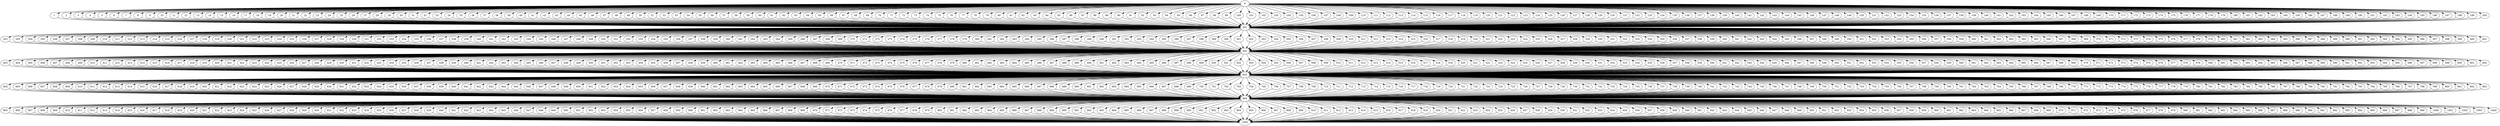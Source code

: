 digraph dag {
	0 -> 1;
	0 -> 2;
	0 -> 3;
	0 -> 4;
	0 -> 5;
	0 -> 6;
	0 -> 7;
	0 -> 8;
	0 -> 9;
	0 -> 10;
	0 -> 11;
	0 -> 12;
	0 -> 13;
	0 -> 14;
	0 -> 15;
	0 -> 16;
	0 -> 17;
	0 -> 18;
	0 -> 19;
	0 -> 20;
	0 -> 21;
	0 -> 22;
	0 -> 23;
	0 -> 24;
	0 -> 25;
	0 -> 26;
	0 -> 27;
	0 -> 28;
	0 -> 29;
	0 -> 30;
	0 -> 31;
	0 -> 32;
	0 -> 33;
	0 -> 34;
	0 -> 35;
	0 -> 36;
	0 -> 37;
	0 -> 38;
	0 -> 39;
	0 -> 40;
	0 -> 41;
	0 -> 42;
	0 -> 43;
	0 -> 44;
	0 -> 45;
	0 -> 46;
	0 -> 47;
	0 -> 48;
	0 -> 49;
	0 -> 50;
	0 -> 51;
	0 -> 52;
	0 -> 53;
	0 -> 54;
	0 -> 55;
	0 -> 56;
	0 -> 57;
	0 -> 58;
	0 -> 59;
	0 -> 60;
	0 -> 61;
	0 -> 62;
	0 -> 63;
	0 -> 64;
	0 -> 65;
	0 -> 66;
	0 -> 67;
	0 -> 68;
	0 -> 69;
	0 -> 70;
	0 -> 71;
	0 -> 72;
	0 -> 73;
	0 -> 74;
	0 -> 75;
	0 -> 76;
	0 -> 77;
	0 -> 78;
	0 -> 79;
	0 -> 80;
	0 -> 81;
	0 -> 82;
	0 -> 83;
	0 -> 84;
	0 -> 85;
	0 -> 86;
	0 -> 87;
	0 -> 88;
	0 -> 89;
	0 -> 90;
	0 -> 91;
	0 -> 92;
	0 -> 93;
	0 -> 94;
	0 -> 95;
	0 -> 96;
	0 -> 97;
	0 -> 98;
	0 -> 99;
	0 -> 100;
	0 -> 101;
	0 -> 102;
	0 -> 103;
	0 -> 104;
	0 -> 105;
	0 -> 106;
	0 -> 107;
	0 -> 108;
	0 -> 109;
	0 -> 110;
	0 -> 111;
	0 -> 112;
	0 -> 113;
	0 -> 114;
	0 -> 115;
	0 -> 116;
	0 -> 117;
	0 -> 118;
	0 -> 119;
	0 -> 120;
	0 -> 121;
	0 -> 122;
	0 -> 123;
	0 -> 124;
	0 -> 125;
	0 -> 126;
	0 -> 127;
	0 -> 128;
	0 -> 129;
	0 -> 130;
	0 -> 131;
	0 -> 132;
	0 -> 133;
	0 -> 134;
	0 -> 135;
	0 -> 136;
	0 -> 137;
	0 -> 138;
	0 -> 139;
	0 -> 140;
	0 -> 141;
	0 -> 142;
	0 -> 143;
	0 -> 144;
	0 -> 145;
	0 -> 146;
	0 -> 147;
	0 -> 148;
	0 -> 149;
	0 -> 150;
	0 -> 151;
	0 -> 152;
	0 -> 153;
	0 -> 154;
	0 -> 155;
	0 -> 156;
	0 -> 157;
	0 -> 158;
	0 -> 159;
	0 -> 160;
	0 -> 161;
	0 -> 162;
	0 -> 163;
	0 -> 164;
	0 -> 165;
	0 -> 166;
	0 -> 167;
	0 -> 168;
	0 -> 169;
	0 -> 170;
	0 -> 171;
	0 -> 172;
	0 -> 173;
	0 -> 174;
	0 -> 175;
	0 -> 176;
	0 -> 177;
	0 -> 178;
	0 -> 179;
	0 -> 180;
	0 -> 181;
	0 -> 182;
	0 -> 183;
	0 -> 184;
	0 -> 185;
	0 -> 186;
	0 -> 187;
	0 -> 188;
	0 -> 189;
	0 -> 190;
	0 -> 191;
	0 -> 192;
	0 -> 193;
	0 -> 194;
	0 -> 195;
	0 -> 196;
	0 -> 197;
	0 -> 198;
	0 -> 199;
	0 -> 200;
	1 -> 201;
	2 -> 201;
	3 -> 201;
	4 -> 201;
	5 -> 201;
	6 -> 201;
	7 -> 201;
	8 -> 201;
	9 -> 201;
	10 -> 201;
	11 -> 201;
	12 -> 201;
	13 -> 201;
	14 -> 201;
	15 -> 201;
	16 -> 201;
	17 -> 201;
	18 -> 201;
	19 -> 201;
	20 -> 201;
	21 -> 201;
	22 -> 201;
	23 -> 201;
	24 -> 201;
	25 -> 201;
	26 -> 201;
	27 -> 201;
	28 -> 201;
	29 -> 201;
	30 -> 201;
	31 -> 201;
	32 -> 201;
	33 -> 201;
	34 -> 201;
	35 -> 201;
	36 -> 201;
	37 -> 201;
	38 -> 201;
	39 -> 201;
	40 -> 201;
	41 -> 201;
	42 -> 201;
	43 -> 201;
	44 -> 201;
	45 -> 201;
	46 -> 201;
	47 -> 201;
	48 -> 201;
	49 -> 201;
	50 -> 201;
	51 -> 201;
	52 -> 201;
	53 -> 201;
	54 -> 201;
	55 -> 201;
	56 -> 201;
	57 -> 201;
	58 -> 201;
	59 -> 201;
	60 -> 201;
	61 -> 201;
	62 -> 201;
	63 -> 201;
	64 -> 201;
	65 -> 201;
	66 -> 201;
	67 -> 201;
	68 -> 201;
	69 -> 201;
	70 -> 201;
	71 -> 201;
	72 -> 201;
	73 -> 201;
	74 -> 201;
	75 -> 201;
	76 -> 201;
	77 -> 201;
	78 -> 201;
	79 -> 201;
	80 -> 201;
	81 -> 201;
	82 -> 201;
	83 -> 201;
	84 -> 201;
	85 -> 201;
	86 -> 201;
	87 -> 201;
	88 -> 201;
	89 -> 201;
	90 -> 201;
	91 -> 201;
	92 -> 201;
	93 -> 201;
	94 -> 201;
	95 -> 201;
	96 -> 201;
	97 -> 201;
	98 -> 201;
	99 -> 201;
	100 -> 201;
	101 -> 201;
	102 -> 201;
	103 -> 201;
	104 -> 201;
	105 -> 201;
	106 -> 201;
	107 -> 201;
	108 -> 201;
	109 -> 201;
	110 -> 201;
	111 -> 201;
	112 -> 201;
	113 -> 201;
	114 -> 201;
	115 -> 201;
	116 -> 201;
	117 -> 201;
	118 -> 201;
	119 -> 201;
	120 -> 201;
	121 -> 201;
	122 -> 201;
	123 -> 201;
	124 -> 201;
	125 -> 201;
	126 -> 201;
	127 -> 201;
	128 -> 201;
	129 -> 201;
	130 -> 201;
	131 -> 201;
	132 -> 201;
	133 -> 201;
	134 -> 201;
	135 -> 201;
	136 -> 201;
	137 -> 201;
	138 -> 201;
	139 -> 201;
	140 -> 201;
	141 -> 201;
	142 -> 201;
	143 -> 201;
	144 -> 201;
	145 -> 201;
	146 -> 201;
	147 -> 201;
	148 -> 201;
	149 -> 201;
	150 -> 201;
	151 -> 201;
	152 -> 201;
	153 -> 201;
	154 -> 201;
	155 -> 201;
	156 -> 201;
	157 -> 201;
	158 -> 201;
	159 -> 201;
	160 -> 201;
	161 -> 201;
	162 -> 201;
	163 -> 201;
	164 -> 201;
	165 -> 201;
	166 -> 201;
	167 -> 201;
	168 -> 201;
	169 -> 201;
	170 -> 201;
	171 -> 201;
	172 -> 201;
	173 -> 201;
	174 -> 201;
	175 -> 201;
	176 -> 201;
	177 -> 201;
	178 -> 201;
	179 -> 201;
	180 -> 201;
	181 -> 201;
	182 -> 201;
	183 -> 201;
	184 -> 201;
	185 -> 201;
	186 -> 201;
	187 -> 201;
	188 -> 201;
	189 -> 201;
	190 -> 201;
	191 -> 201;
	192 -> 201;
	193 -> 201;
	194 -> 201;
	195 -> 201;
	196 -> 201;
	197 -> 201;
	198 -> 201;
	199 -> 201;
	200 -> 201;
	201 -> 202;
	201 -> 203;
	201 -> 204;
	201 -> 205;
	201 -> 206;
	201 -> 207;
	201 -> 208;
	201 -> 209;
	201 -> 210;
	201 -> 211;
	201 -> 212;
	201 -> 213;
	201 -> 214;
	201 -> 215;
	201 -> 216;
	201 -> 217;
	201 -> 218;
	201 -> 219;
	201 -> 220;
	201 -> 221;
	201 -> 222;
	201 -> 223;
	201 -> 224;
	201 -> 225;
	201 -> 226;
	201 -> 227;
	201 -> 228;
	201 -> 229;
	201 -> 230;
	201 -> 231;
	201 -> 232;
	201 -> 233;
	201 -> 234;
	201 -> 235;
	201 -> 236;
	201 -> 237;
	201 -> 238;
	201 -> 239;
	201 -> 240;
	201 -> 241;
	201 -> 242;
	201 -> 243;
	201 -> 244;
	201 -> 245;
	201 -> 246;
	201 -> 247;
	201 -> 248;
	201 -> 249;
	201 -> 250;
	201 -> 251;
	201 -> 252;
	201 -> 253;
	201 -> 254;
	201 -> 255;
	201 -> 256;
	201 -> 257;
	201 -> 258;
	201 -> 259;
	201 -> 260;
	201 -> 261;
	201 -> 262;
	201 -> 263;
	201 -> 264;
	201 -> 265;
	201 -> 266;
	201 -> 267;
	201 -> 268;
	201 -> 269;
	201 -> 270;
	201 -> 271;
	201 -> 272;
	201 -> 273;
	201 -> 274;
	201 -> 275;
	201 -> 276;
	201 -> 277;
	201 -> 278;
	201 -> 279;
	201 -> 280;
	201 -> 281;
	201 -> 282;
	201 -> 283;
	201 -> 284;
	201 -> 285;
	201 -> 286;
	201 -> 287;
	201 -> 288;
	201 -> 289;
	201 -> 290;
	201 -> 291;
	201 -> 292;
	201 -> 293;
	201 -> 294;
	201 -> 295;
	201 -> 296;
	201 -> 297;
	201 -> 298;
	201 -> 299;
	201 -> 300;
	201 -> 301;
	201 -> 302;
	201 -> 303;
	201 -> 304;
	201 -> 305;
	201 -> 306;
	201 -> 307;
	201 -> 308;
	201 -> 309;
	201 -> 310;
	201 -> 311;
	201 -> 312;
	201 -> 313;
	201 -> 314;
	201 -> 315;
	201 -> 316;
	201 -> 317;
	201 -> 318;
	201 -> 319;
	201 -> 320;
	201 -> 321;
	201 -> 322;
	201 -> 323;
	201 -> 324;
	201 -> 325;
	201 -> 326;
	201 -> 327;
	201 -> 328;
	201 -> 329;
	201 -> 330;
	201 -> 331;
	201 -> 332;
	201 -> 333;
	201 -> 334;
	201 -> 335;
	201 -> 336;
	201 -> 337;
	201 -> 338;
	201 -> 339;
	201 -> 340;
	201 -> 341;
	201 -> 342;
	201 -> 343;
	201 -> 344;
	201 -> 345;
	201 -> 346;
	201 -> 347;
	201 -> 348;
	201 -> 349;
	201 -> 350;
	201 -> 351;
	201 -> 352;
	201 -> 353;
	201 -> 354;
	201 -> 355;
	201 -> 356;
	201 -> 357;
	201 -> 358;
	201 -> 359;
	201 -> 360;
	201 -> 361;
	201 -> 362;
	201 -> 363;
	201 -> 364;
	201 -> 365;
	201 -> 366;
	201 -> 367;
	201 -> 368;
	201 -> 369;
	201 -> 370;
	201 -> 371;
	201 -> 372;
	201 -> 373;
	201 -> 374;
	201 -> 375;
	201 -> 376;
	201 -> 377;
	201 -> 378;
	201 -> 379;
	201 -> 380;
	201 -> 381;
	201 -> 382;
	201 -> 383;
	201 -> 384;
	201 -> 385;
	201 -> 386;
	201 -> 387;
	201 -> 388;
	201 -> 389;
	201 -> 390;
	201 -> 391;
	201 -> 392;
	201 -> 393;
	201 -> 394;
	201 -> 395;
	201 -> 396;
	201 -> 397;
	201 -> 398;
	201 -> 399;
	201 -> 400;
	201 -> 401;
	202 -> 402;
	203 -> 402;
	204 -> 402;
	205 -> 402;
	206 -> 402;
	207 -> 402;
	208 -> 402;
	209 -> 402;
	210 -> 402;
	211 -> 402;
	212 -> 402;
	213 -> 402;
	214 -> 402;
	215 -> 402;
	216 -> 402;
	217 -> 402;
	218 -> 402;
	219 -> 402;
	220 -> 402;
	221 -> 402;
	222 -> 402;
	223 -> 402;
	224 -> 402;
	225 -> 402;
	226 -> 402;
	227 -> 402;
	228 -> 402;
	229 -> 402;
	230 -> 402;
	231 -> 402;
	232 -> 402;
	233 -> 402;
	234 -> 402;
	235 -> 402;
	236 -> 402;
	237 -> 402;
	238 -> 402;
	239 -> 402;
	240 -> 402;
	241 -> 402;
	242 -> 402;
	243 -> 402;
	244 -> 402;
	245 -> 402;
	246 -> 402;
	247 -> 402;
	248 -> 402;
	249 -> 402;
	250 -> 402;
	251 -> 402;
	252 -> 402;
	253 -> 402;
	254 -> 402;
	255 -> 402;
	256 -> 402;
	257 -> 402;
	258 -> 402;
	259 -> 402;
	260 -> 402;
	261 -> 402;
	262 -> 402;
	263 -> 402;
	264 -> 402;
	265 -> 402;
	266 -> 402;
	267 -> 402;
	268 -> 402;
	269 -> 402;
	270 -> 402;
	271 -> 402;
	272 -> 402;
	273 -> 402;
	274 -> 402;
	275 -> 402;
	276 -> 402;
	277 -> 402;
	278 -> 402;
	279 -> 402;
	280 -> 402;
	281 -> 402;
	282 -> 402;
	283 -> 402;
	284 -> 402;
	285 -> 402;
	286 -> 402;
	287 -> 402;
	288 -> 402;
	289 -> 402;
	290 -> 402;
	291 -> 402;
	292 -> 402;
	293 -> 402;
	294 -> 402;
	295 -> 402;
	296 -> 402;
	297 -> 402;
	298 -> 402;
	299 -> 402;
	300 -> 402;
	301 -> 402;
	302 -> 402;
	303 -> 402;
	304 -> 402;
	305 -> 402;
	306 -> 402;
	307 -> 402;
	308 -> 402;
	309 -> 402;
	310 -> 402;
	311 -> 402;
	312 -> 402;
	313 -> 402;
	314 -> 402;
	315 -> 402;
	316 -> 402;
	317 -> 402;
	318 -> 402;
	319 -> 402;
	320 -> 402;
	321 -> 402;
	322 -> 402;
	323 -> 402;
	324 -> 402;
	325 -> 402;
	326 -> 402;
	327 -> 402;
	328 -> 402;
	329 -> 402;
	330 -> 402;
	331 -> 402;
	332 -> 402;
	333 -> 402;
	334 -> 402;
	335 -> 402;
	336 -> 402;
	337 -> 402;
	338 -> 402;
	339 -> 402;
	340 -> 402;
	341 -> 402;
	342 -> 402;
	343 -> 402;
	344 -> 402;
	345 -> 402;
	346 -> 402;
	347 -> 402;
	348 -> 402;
	349 -> 402;
	350 -> 402;
	351 -> 402;
	352 -> 402;
	353 -> 402;
	354 -> 402;
	355 -> 402;
	356 -> 402;
	357 -> 402;
	358 -> 402;
	359 -> 402;
	360 -> 402;
	361 -> 402;
	362 -> 402;
	363 -> 402;
	364 -> 402;
	365 -> 402;
	366 -> 402;
	367 -> 402;
	368 -> 402;
	369 -> 402;
	370 -> 402;
	371 -> 402;
	372 -> 402;
	373 -> 402;
	374 -> 402;
	375 -> 402;
	376 -> 402;
	377 -> 402;
	378 -> 402;
	379 -> 402;
	380 -> 402;
	381 -> 402;
	382 -> 402;
	383 -> 402;
	384 -> 402;
	385 -> 402;
	386 -> 402;
	387 -> 402;
	388 -> 402;
	389 -> 402;
	390 -> 402;
	391 -> 402;
	392 -> 402;
	393 -> 402;
	394 -> 402;
	395 -> 402;
	396 -> 402;
	397 -> 402;
	398 -> 402;
	399 -> 402;
	400 -> 402;
	401 -> 402;
	402 -> 403;
	402 -> 404;
	402 -> 405;
	402 -> 406;
	402 -> 407;
	402 -> 408;
	402 -> 409;
	402 -> 410;
	402 -> 411;
	402 -> 412;
	402 -> 413;
	402 -> 414;
	402 -> 415;
	402 -> 416;
	402 -> 417;
	402 -> 418;
	402 -> 419;
	402 -> 420;
	402 -> 421;
	402 -> 422;
	402 -> 423;
	402 -> 424;
	402 -> 425;
	402 -> 426;
	402 -> 427;
	402 -> 428;
	402 -> 429;
	402 -> 430;
	402 -> 431;
	402 -> 432;
	402 -> 433;
	402 -> 434;
	402 -> 435;
	402 -> 436;
	402 -> 437;
	402 -> 438;
	402 -> 439;
	402 -> 440;
	402 -> 441;
	402 -> 442;
	402 -> 443;
	402 -> 444;
	402 -> 445;
	402 -> 446;
	402 -> 447;
	402 -> 448;
	402 -> 449;
	402 -> 450;
	402 -> 451;
	402 -> 452;
	402 -> 453;
	402 -> 454;
	402 -> 455;
	402 -> 456;
	402 -> 457;
	402 -> 458;
	402 -> 459;
	402 -> 460;
	402 -> 461;
	402 -> 462;
	402 -> 463;
	402 -> 464;
	402 -> 465;
	402 -> 466;
	402 -> 467;
	402 -> 468;
	402 -> 469;
	402 -> 470;
	402 -> 471;
	402 -> 472;
	402 -> 473;
	402 -> 474;
	402 -> 475;
	402 -> 476;
	402 -> 477;
	402 -> 478;
	402 -> 479;
	402 -> 480;
	402 -> 481;
	402 -> 482;
	402 -> 483;
	402 -> 484;
	402 -> 485;
	402 -> 486;
	402 -> 487;
	402 -> 488;
	402 -> 489;
	402 -> 490;
	402 -> 491;
	402 -> 492;
	402 -> 493;
	402 -> 494;
	402 -> 495;
	402 -> 496;
	402 -> 497;
	402 -> 498;
	402 -> 499;
	402 -> 500;
	402 -> 501;
	402 -> 502;
	402 -> 503;
	402 -> 504;
	402 -> 505;
	402 -> 506;
	402 -> 507;
	402 -> 508;
	402 -> 509;
	402 -> 510;
	402 -> 511;
	402 -> 512;
	402 -> 513;
	402 -> 514;
	402 -> 515;
	402 -> 516;
	402 -> 517;
	402 -> 518;
	402 -> 519;
	402 -> 520;
	402 -> 521;
	402 -> 522;
	402 -> 523;
	402 -> 524;
	402 -> 525;
	402 -> 526;
	402 -> 527;
	402 -> 528;
	402 -> 529;
	402 -> 530;
	402 -> 531;
	402 -> 532;
	402 -> 533;
	402 -> 534;
	402 -> 535;
	402 -> 536;
	402 -> 537;
	402 -> 538;
	402 -> 539;
	402 -> 540;
	402 -> 541;
	402 -> 542;
	402 -> 543;
	402 -> 544;
	402 -> 545;
	402 -> 546;
	402 -> 547;
	402 -> 548;
	402 -> 549;
	402 -> 550;
	402 -> 551;
	402 -> 552;
	402 -> 553;
	402 -> 554;
	402 -> 555;
	402 -> 556;
	402 -> 557;
	402 -> 558;
	402 -> 559;
	402 -> 560;
	402 -> 561;
	402 -> 562;
	402 -> 563;
	402 -> 564;
	402 -> 565;
	402 -> 566;
	402 -> 567;
	402 -> 568;
	402 -> 569;
	402 -> 570;
	402 -> 571;
	402 -> 572;
	402 -> 573;
	402 -> 574;
	402 -> 575;
	402 -> 576;
	402 -> 577;
	402 -> 578;
	402 -> 579;
	402 -> 580;
	402 -> 581;
	402 -> 582;
	402 -> 583;
	402 -> 584;
	402 -> 585;
	402 -> 586;
	402 -> 587;
	402 -> 588;
	402 -> 589;
	402 -> 590;
	402 -> 591;
	402 -> 592;
	402 -> 593;
	402 -> 594;
	402 -> 595;
	402 -> 596;
	402 -> 597;
	402 -> 598;
	402 -> 599;
	402 -> 600;
	402 -> 601;
	402 -> 602;
	403 -> 603;
	404 -> 603;
	405 -> 603;
	406 -> 603;
	407 -> 603;
	408 -> 603;
	409 -> 603;
	410 -> 603;
	411 -> 603;
	412 -> 603;
	413 -> 603;
	414 -> 603;
	415 -> 603;
	416 -> 603;
	417 -> 603;
	418 -> 603;
	419 -> 603;
	420 -> 603;
	421 -> 603;
	422 -> 603;
	423 -> 603;
	424 -> 603;
	425 -> 603;
	426 -> 603;
	427 -> 603;
	428 -> 603;
	429 -> 603;
	430 -> 603;
	431 -> 603;
	432 -> 603;
	433 -> 603;
	434 -> 603;
	435 -> 603;
	436 -> 603;
	437 -> 603;
	438 -> 603;
	439 -> 603;
	440 -> 603;
	441 -> 603;
	442 -> 603;
	443 -> 603;
	444 -> 603;
	445 -> 603;
	446 -> 603;
	447 -> 603;
	448 -> 603;
	449 -> 603;
	450 -> 603;
	451 -> 603;
	452 -> 603;
	453 -> 603;
	454 -> 603;
	455 -> 603;
	456 -> 603;
	457 -> 603;
	458 -> 603;
	459 -> 603;
	460 -> 603;
	461 -> 603;
	462 -> 603;
	463 -> 603;
	464 -> 603;
	465 -> 603;
	466 -> 603;
	467 -> 603;
	468 -> 603;
	469 -> 603;
	470 -> 603;
	471 -> 603;
	472 -> 603;
	473 -> 603;
	474 -> 603;
	475 -> 603;
	476 -> 603;
	477 -> 603;
	478 -> 603;
	479 -> 603;
	480 -> 603;
	481 -> 603;
	482 -> 603;
	483 -> 603;
	484 -> 603;
	485 -> 603;
	486 -> 603;
	487 -> 603;
	488 -> 603;
	489 -> 603;
	490 -> 603;
	491 -> 603;
	492 -> 603;
	493 -> 603;
	494 -> 603;
	495 -> 603;
	496 -> 603;
	497 -> 603;
	498 -> 603;
	499 -> 603;
	500 -> 603;
	501 -> 603;
	502 -> 603;
	503 -> 603;
	504 -> 603;
	505 -> 603;
	506 -> 603;
	507 -> 603;
	508 -> 603;
	509 -> 603;
	510 -> 603;
	511 -> 603;
	512 -> 603;
	513 -> 603;
	514 -> 603;
	515 -> 603;
	516 -> 603;
	517 -> 603;
	518 -> 603;
	519 -> 603;
	520 -> 603;
	521 -> 603;
	522 -> 603;
	523 -> 603;
	524 -> 603;
	525 -> 603;
	526 -> 603;
	527 -> 603;
	528 -> 603;
	529 -> 603;
	530 -> 603;
	531 -> 603;
	532 -> 603;
	533 -> 603;
	534 -> 603;
	535 -> 603;
	536 -> 603;
	537 -> 603;
	538 -> 603;
	539 -> 603;
	540 -> 603;
	541 -> 603;
	542 -> 603;
	543 -> 603;
	544 -> 603;
	545 -> 603;
	546 -> 603;
	547 -> 603;
	548 -> 603;
	549 -> 603;
	550 -> 603;
	551 -> 603;
	552 -> 603;
	553 -> 603;
	554 -> 603;
	555 -> 603;
	556 -> 603;
	557 -> 603;
	558 -> 603;
	559 -> 603;
	560 -> 603;
	561 -> 603;
	562 -> 603;
	563 -> 603;
	564 -> 603;
	565 -> 603;
	566 -> 603;
	567 -> 603;
	568 -> 603;
	569 -> 603;
	570 -> 603;
	571 -> 603;
	572 -> 603;
	573 -> 603;
	574 -> 603;
	575 -> 603;
	576 -> 603;
	577 -> 603;
	578 -> 603;
	579 -> 603;
	580 -> 603;
	581 -> 603;
	582 -> 603;
	583 -> 603;
	584 -> 603;
	585 -> 603;
	586 -> 603;
	587 -> 603;
	588 -> 603;
	589 -> 603;
	590 -> 603;
	591 -> 603;
	592 -> 603;
	593 -> 603;
	594 -> 603;
	595 -> 603;
	596 -> 603;
	597 -> 603;
	598 -> 603;
	599 -> 603;
	600 -> 603;
	601 -> 603;
	602 -> 603;
	603 -> 604;
	603 -> 605;
	603 -> 606;
	603 -> 607;
	603 -> 608;
	603 -> 609;
	603 -> 610;
	603 -> 611;
	603 -> 612;
	603 -> 613;
	603 -> 614;
	603 -> 615;
	603 -> 616;
	603 -> 617;
	603 -> 618;
	603 -> 619;
	603 -> 620;
	603 -> 621;
	603 -> 622;
	603 -> 623;
	603 -> 624;
	603 -> 625;
	603 -> 626;
	603 -> 627;
	603 -> 628;
	603 -> 629;
	603 -> 630;
	603 -> 631;
	603 -> 632;
	603 -> 633;
	603 -> 634;
	603 -> 635;
	603 -> 636;
	603 -> 637;
	603 -> 638;
	603 -> 639;
	603 -> 640;
	603 -> 641;
	603 -> 642;
	603 -> 643;
	603 -> 644;
	603 -> 645;
	603 -> 646;
	603 -> 647;
	603 -> 648;
	603 -> 649;
	603 -> 650;
	603 -> 651;
	603 -> 652;
	603 -> 653;
	603 -> 654;
	603 -> 655;
	603 -> 656;
	603 -> 657;
	603 -> 658;
	603 -> 659;
	603 -> 660;
	603 -> 661;
	603 -> 662;
	603 -> 663;
	603 -> 664;
	603 -> 665;
	603 -> 666;
	603 -> 667;
	603 -> 668;
	603 -> 669;
	603 -> 670;
	603 -> 671;
	603 -> 672;
	603 -> 673;
	603 -> 674;
	603 -> 675;
	603 -> 676;
	603 -> 677;
	603 -> 678;
	603 -> 679;
	603 -> 680;
	603 -> 681;
	603 -> 682;
	603 -> 683;
	603 -> 684;
	603 -> 685;
	603 -> 686;
	603 -> 687;
	603 -> 688;
	603 -> 689;
	603 -> 690;
	603 -> 691;
	603 -> 692;
	603 -> 693;
	603 -> 694;
	603 -> 695;
	603 -> 696;
	603 -> 697;
	603 -> 698;
	603 -> 699;
	603 -> 700;
	603 -> 701;
	603 -> 702;
	603 -> 703;
	603 -> 704;
	603 -> 705;
	603 -> 706;
	603 -> 707;
	603 -> 708;
	603 -> 709;
	603 -> 710;
	603 -> 711;
	603 -> 712;
	603 -> 713;
	603 -> 714;
	603 -> 715;
	603 -> 716;
	603 -> 717;
	603 -> 718;
	603 -> 719;
	603 -> 720;
	603 -> 721;
	603 -> 722;
	603 -> 723;
	603 -> 724;
	603 -> 725;
	603 -> 726;
	603 -> 727;
	603 -> 728;
	603 -> 729;
	603 -> 730;
	603 -> 731;
	603 -> 732;
	603 -> 733;
	603 -> 734;
	603 -> 735;
	603 -> 736;
	603 -> 737;
	603 -> 738;
	603 -> 739;
	603 -> 740;
	603 -> 741;
	603 -> 742;
	603 -> 743;
	603 -> 744;
	603 -> 745;
	603 -> 746;
	603 -> 747;
	603 -> 748;
	603 -> 749;
	603 -> 750;
	603 -> 751;
	603 -> 752;
	603 -> 753;
	603 -> 754;
	603 -> 755;
	603 -> 756;
	603 -> 757;
	603 -> 758;
	603 -> 759;
	603 -> 760;
	603 -> 761;
	603 -> 762;
	603 -> 763;
	603 -> 764;
	603 -> 765;
	603 -> 766;
	603 -> 767;
	603 -> 768;
	603 -> 769;
	603 -> 770;
	603 -> 771;
	603 -> 772;
	603 -> 773;
	603 -> 774;
	603 -> 775;
	603 -> 776;
	603 -> 777;
	603 -> 778;
	603 -> 779;
	603 -> 780;
	603 -> 781;
	603 -> 782;
	603 -> 783;
	603 -> 784;
	603 -> 785;
	603 -> 786;
	603 -> 787;
	603 -> 788;
	603 -> 789;
	603 -> 790;
	603 -> 791;
	603 -> 792;
	603 -> 793;
	603 -> 794;
	603 -> 795;
	603 -> 796;
	603 -> 797;
	603 -> 798;
	603 -> 799;
	603 -> 800;
	603 -> 801;
	603 -> 802;
	603 -> 803;
	604 -> 804;
	605 -> 804;
	606 -> 804;
	607 -> 804;
	608 -> 804;
	609 -> 804;
	610 -> 804;
	611 -> 804;
	612 -> 804;
	613 -> 804;
	614 -> 804;
	615 -> 804;
	616 -> 804;
	617 -> 804;
	618 -> 804;
	619 -> 804;
	620 -> 804;
	621 -> 804;
	622 -> 804;
	623 -> 804;
	624 -> 804;
	625 -> 804;
	626 -> 804;
	627 -> 804;
	628 -> 804;
	629 -> 804;
	630 -> 804;
	631 -> 804;
	632 -> 804;
	633 -> 804;
	634 -> 804;
	635 -> 804;
	636 -> 804;
	637 -> 804;
	638 -> 804;
	639 -> 804;
	640 -> 804;
	641 -> 804;
	642 -> 804;
	643 -> 804;
	644 -> 804;
	645 -> 804;
	646 -> 804;
	647 -> 804;
	648 -> 804;
	649 -> 804;
	650 -> 804;
	651 -> 804;
	652 -> 804;
	653 -> 804;
	654 -> 804;
	655 -> 804;
	656 -> 804;
	657 -> 804;
	658 -> 804;
	659 -> 804;
	660 -> 804;
	661 -> 804;
	662 -> 804;
	663 -> 804;
	664 -> 804;
	665 -> 804;
	666 -> 804;
	667 -> 804;
	668 -> 804;
	669 -> 804;
	670 -> 804;
	671 -> 804;
	672 -> 804;
	673 -> 804;
	674 -> 804;
	675 -> 804;
	676 -> 804;
	677 -> 804;
	678 -> 804;
	679 -> 804;
	680 -> 804;
	681 -> 804;
	682 -> 804;
	683 -> 804;
	684 -> 804;
	685 -> 804;
	686 -> 804;
	687 -> 804;
	688 -> 804;
	689 -> 804;
	690 -> 804;
	691 -> 804;
	692 -> 804;
	693 -> 804;
	694 -> 804;
	695 -> 804;
	696 -> 804;
	697 -> 804;
	698 -> 804;
	699 -> 804;
	700 -> 804;
	701 -> 804;
	702 -> 804;
	703 -> 804;
	704 -> 804;
	705 -> 804;
	706 -> 804;
	707 -> 804;
	708 -> 804;
	709 -> 804;
	710 -> 804;
	711 -> 804;
	712 -> 804;
	713 -> 804;
	714 -> 804;
	715 -> 804;
	716 -> 804;
	717 -> 804;
	718 -> 804;
	719 -> 804;
	720 -> 804;
	721 -> 804;
	722 -> 804;
	723 -> 804;
	724 -> 804;
	725 -> 804;
	726 -> 804;
	727 -> 804;
	728 -> 804;
	729 -> 804;
	730 -> 804;
	731 -> 804;
	732 -> 804;
	733 -> 804;
	734 -> 804;
	735 -> 804;
	736 -> 804;
	737 -> 804;
	738 -> 804;
	739 -> 804;
	740 -> 804;
	741 -> 804;
	742 -> 804;
	743 -> 804;
	744 -> 804;
	745 -> 804;
	746 -> 804;
	747 -> 804;
	748 -> 804;
	749 -> 804;
	750 -> 804;
	751 -> 804;
	752 -> 804;
	753 -> 804;
	754 -> 804;
	755 -> 804;
	756 -> 804;
	757 -> 804;
	758 -> 804;
	759 -> 804;
	760 -> 804;
	761 -> 804;
	762 -> 804;
	763 -> 804;
	764 -> 804;
	765 -> 804;
	766 -> 804;
	767 -> 804;
	768 -> 804;
	769 -> 804;
	770 -> 804;
	771 -> 804;
	772 -> 804;
	773 -> 804;
	774 -> 804;
	775 -> 804;
	776 -> 804;
	777 -> 804;
	778 -> 804;
	779 -> 804;
	780 -> 804;
	781 -> 804;
	782 -> 804;
	783 -> 804;
	784 -> 804;
	785 -> 804;
	786 -> 804;
	787 -> 804;
	788 -> 804;
	789 -> 804;
	790 -> 804;
	791 -> 804;
	792 -> 804;
	793 -> 804;
	794 -> 804;
	795 -> 804;
	796 -> 804;
	797 -> 804;
	798 -> 804;
	799 -> 804;
	800 -> 804;
	801 -> 804;
	802 -> 804;
	803 -> 804;
	804 -> 805;
	804 -> 806;
	804 -> 807;
	804 -> 808;
	804 -> 809;
	804 -> 810;
	804 -> 811;
	804 -> 812;
	804 -> 813;
	804 -> 814;
	804 -> 815;
	804 -> 816;
	804 -> 817;
	804 -> 818;
	804 -> 819;
	804 -> 820;
	804 -> 821;
	804 -> 822;
	804 -> 823;
	804 -> 824;
	804 -> 825;
	804 -> 826;
	804 -> 827;
	804 -> 828;
	804 -> 829;
	804 -> 830;
	804 -> 831;
	804 -> 832;
	804 -> 833;
	804 -> 834;
	804 -> 835;
	804 -> 836;
	804 -> 837;
	804 -> 838;
	804 -> 839;
	804 -> 840;
	804 -> 841;
	804 -> 842;
	804 -> 843;
	804 -> 844;
	804 -> 845;
	804 -> 846;
	804 -> 847;
	804 -> 848;
	804 -> 849;
	804 -> 850;
	804 -> 851;
	804 -> 852;
	804 -> 853;
	804 -> 854;
	804 -> 855;
	804 -> 856;
	804 -> 857;
	804 -> 858;
	804 -> 859;
	804 -> 860;
	804 -> 861;
	804 -> 862;
	804 -> 863;
	804 -> 864;
	804 -> 865;
	804 -> 866;
	804 -> 867;
	804 -> 868;
	804 -> 869;
	804 -> 870;
	804 -> 871;
	804 -> 872;
	804 -> 873;
	804 -> 874;
	804 -> 875;
	804 -> 876;
	804 -> 877;
	804 -> 878;
	804 -> 879;
	804 -> 880;
	804 -> 881;
	804 -> 882;
	804 -> 883;
	804 -> 884;
	804 -> 885;
	804 -> 886;
	804 -> 887;
	804 -> 888;
	804 -> 889;
	804 -> 890;
	804 -> 891;
	804 -> 892;
	804 -> 893;
	804 -> 894;
	804 -> 895;
	804 -> 896;
	804 -> 897;
	804 -> 898;
	804 -> 899;
	804 -> 900;
	804 -> 901;
	804 -> 902;
	804 -> 903;
	804 -> 904;
	804 -> 905;
	804 -> 906;
	804 -> 907;
	804 -> 908;
	804 -> 909;
	804 -> 910;
	804 -> 911;
	804 -> 912;
	804 -> 913;
	804 -> 914;
	804 -> 915;
	804 -> 916;
	804 -> 917;
	804 -> 918;
	804 -> 919;
	804 -> 920;
	804 -> 921;
	804 -> 922;
	804 -> 923;
	804 -> 924;
	804 -> 925;
	804 -> 926;
	804 -> 927;
	804 -> 928;
	804 -> 929;
	804 -> 930;
	804 -> 931;
	804 -> 932;
	804 -> 933;
	804 -> 934;
	804 -> 935;
	804 -> 936;
	804 -> 937;
	804 -> 938;
	804 -> 939;
	804 -> 940;
	804 -> 941;
	804 -> 942;
	804 -> 943;
	804 -> 944;
	804 -> 945;
	804 -> 946;
	804 -> 947;
	804 -> 948;
	804 -> 949;
	804 -> 950;
	804 -> 951;
	804 -> 952;
	804 -> 953;
	804 -> 954;
	804 -> 955;
	804 -> 956;
	804 -> 957;
	804 -> 958;
	804 -> 959;
	804 -> 960;
	804 -> 961;
	804 -> 962;
	804 -> 963;
	804 -> 964;
	804 -> 965;
	804 -> 966;
	804 -> 967;
	804 -> 968;
	804 -> 969;
	804 -> 970;
	804 -> 971;
	804 -> 972;
	804 -> 973;
	804 -> 974;
	804 -> 975;
	804 -> 976;
	804 -> 977;
	804 -> 978;
	804 -> 979;
	804 -> 980;
	804 -> 981;
	804 -> 982;
	804 -> 983;
	804 -> 984;
	804 -> 985;
	804 -> 986;
	804 -> 987;
	804 -> 988;
	804 -> 989;
	804 -> 990;
	804 -> 991;
	804 -> 992;
	804 -> 993;
	804 -> 994;
	804 -> 995;
	804 -> 996;
	804 -> 997;
	804 -> 998;
	804 -> 999;
	804 -> 1000;
	804 -> 1001;
	804 -> 1002;
	804 -> 1003;
	804 -> 1004;
	805 -> 1005;
	806 -> 1005;
	807 -> 1005;
	808 -> 1005;
	809 -> 1005;
	810 -> 1005;
	811 -> 1005;
	812 -> 1005;
	813 -> 1005;
	814 -> 1005;
	815 -> 1005;
	816 -> 1005;
	817 -> 1005;
	818 -> 1005;
	819 -> 1005;
	820 -> 1005;
	821 -> 1005;
	822 -> 1005;
	823 -> 1005;
	824 -> 1005;
	825 -> 1005;
	826 -> 1005;
	827 -> 1005;
	828 -> 1005;
	829 -> 1005;
	830 -> 1005;
	831 -> 1005;
	832 -> 1005;
	833 -> 1005;
	834 -> 1005;
	835 -> 1005;
	836 -> 1005;
	837 -> 1005;
	838 -> 1005;
	839 -> 1005;
	840 -> 1005;
	841 -> 1005;
	842 -> 1005;
	843 -> 1005;
	844 -> 1005;
	845 -> 1005;
	846 -> 1005;
	847 -> 1005;
	848 -> 1005;
	849 -> 1005;
	850 -> 1005;
	851 -> 1005;
	852 -> 1005;
	853 -> 1005;
	854 -> 1005;
	855 -> 1005;
	856 -> 1005;
	857 -> 1005;
	858 -> 1005;
	859 -> 1005;
	860 -> 1005;
	861 -> 1005;
	862 -> 1005;
	863 -> 1005;
	864 -> 1005;
	865 -> 1005;
	866 -> 1005;
	867 -> 1005;
	868 -> 1005;
	869 -> 1005;
	870 -> 1005;
	871 -> 1005;
	872 -> 1005;
	873 -> 1005;
	874 -> 1005;
	875 -> 1005;
	876 -> 1005;
	877 -> 1005;
	878 -> 1005;
	879 -> 1005;
	880 -> 1005;
	881 -> 1005;
	882 -> 1005;
	883 -> 1005;
	884 -> 1005;
	885 -> 1005;
	886 -> 1005;
	887 -> 1005;
	888 -> 1005;
	889 -> 1005;
	890 -> 1005;
	891 -> 1005;
	892 -> 1005;
	893 -> 1005;
	894 -> 1005;
	895 -> 1005;
	896 -> 1005;
	897 -> 1005;
	898 -> 1005;
	899 -> 1005;
	900 -> 1005;
	901 -> 1005;
	902 -> 1005;
	903 -> 1005;
	904 -> 1005;
	905 -> 1005;
	906 -> 1005;
	907 -> 1005;
	908 -> 1005;
	909 -> 1005;
	910 -> 1005;
	911 -> 1005;
	912 -> 1005;
	913 -> 1005;
	914 -> 1005;
	915 -> 1005;
	916 -> 1005;
	917 -> 1005;
	918 -> 1005;
	919 -> 1005;
	920 -> 1005;
	921 -> 1005;
	922 -> 1005;
	923 -> 1005;
	924 -> 1005;
	925 -> 1005;
	926 -> 1005;
	927 -> 1005;
	928 -> 1005;
	929 -> 1005;
	930 -> 1005;
	931 -> 1005;
	932 -> 1005;
	933 -> 1005;
	934 -> 1005;
	935 -> 1005;
	936 -> 1005;
	937 -> 1005;
	938 -> 1005;
	939 -> 1005;
	940 -> 1005;
	941 -> 1005;
	942 -> 1005;
	943 -> 1005;
	944 -> 1005;
	945 -> 1005;
	946 -> 1005;
	947 -> 1005;
	948 -> 1005;
	949 -> 1005;
	950 -> 1005;
	951 -> 1005;
	952 -> 1005;
	953 -> 1005;
	954 -> 1005;
	955 -> 1005;
	956 -> 1005;
	957 -> 1005;
	958 -> 1005;
	959 -> 1005;
	960 -> 1005;
	961 -> 1005;
	962 -> 1005;
	963 -> 1005;
	964 -> 1005;
	965 -> 1005;
	966 -> 1005;
	967 -> 1005;
	968 -> 1005;
	969 -> 1005;
	970 -> 1005;
	971 -> 1005;
	972 -> 1005;
	973 -> 1005;
	974 -> 1005;
	975 -> 1005;
	976 -> 1005;
	977 -> 1005;
	978 -> 1005;
	979 -> 1005;
	980 -> 1005;
	981 -> 1005;
	982 -> 1005;
	983 -> 1005;
	984 -> 1005;
	985 -> 1005;
	986 -> 1005;
	987 -> 1005;
	988 -> 1005;
	989 -> 1005;
	990 -> 1005;
	991 -> 1005;
	992 -> 1005;
	993 -> 1005;
	994 -> 1005;
	995 -> 1005;
	996 -> 1005;
	997 -> 1005;
	998 -> 1005;
	999 -> 1005;
	1000 -> 1005;
	1001 -> 1005;
	1002 -> 1005;
	1003 -> 1005;
	1004 -> 1005;
}
